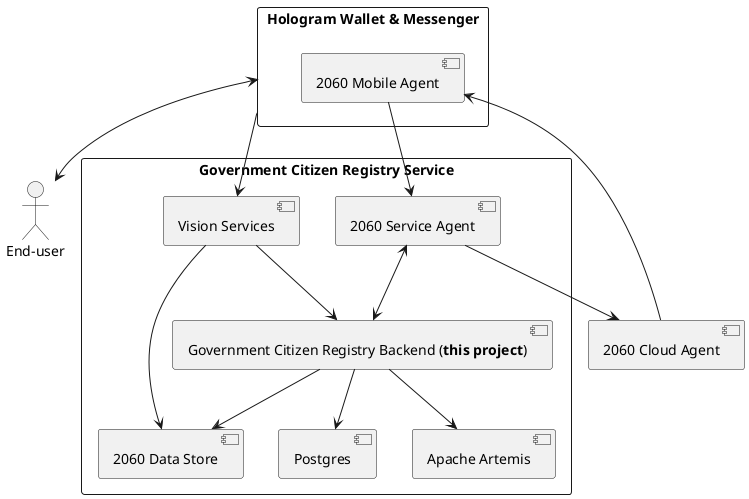 @startuml

actor "End-user" as Enduser

[2060 Cloud Agent] as CA

rectangle "Hologram Wallet & Messenger" as App {
  [2060 Mobile Agent] as MA
}


rectangle "Government Citizen Registry Service" {
    [2060 Service Agent] as VS
    [2060 Data Store] as DS
    [Postgres] as PS
    [Apache Artemis] as AA
    [Government Citizen Registry Backend (**this project**)] as GAIA
    [Vision Services] as VISION
}

MA --> VS
App --> VISION
VISION --> GAIA
VISION --> DS
GAIA --> DS
App <--> Enduser
VS <--> GAIA
VS --> CA
MA <-- CA
GAIA --> PS
GAIA --> AA

@enduml